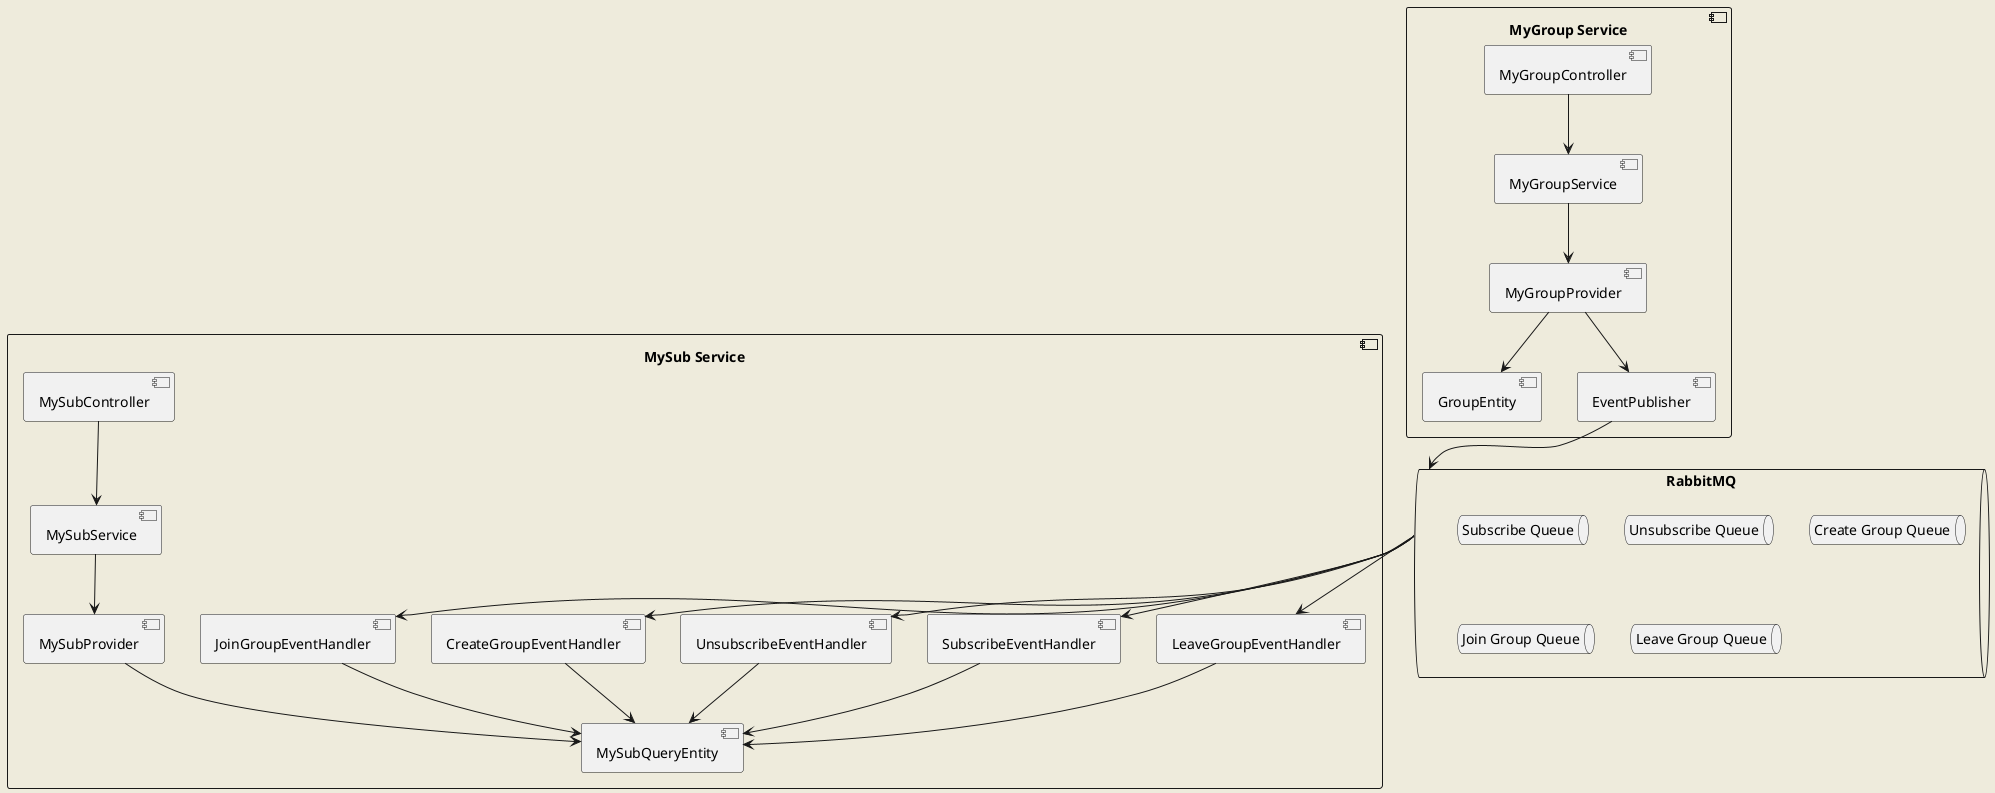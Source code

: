 @startuml
skinparam backgroundColor #EEEBDC
skinparam handwritten false

component "MyGroup Service" as MyGroup {
  [GroupEntity] as GroupEntity
  [MyGroupController] as MyGroupController
  [MyGroupService] as MyGroupService
  [MyGroupProvider] as MyGroupProvider
  [EventPublisher] as EventPublisher
}

component "MySub Service" as MySub {
  [MySubQueryEntity] as MySubQueryEntity
  [MySubController] as MySubController
  [MySubService] as MySubService
  [MySubProvider] as MySubProvider
  [SubscribeEventHandler] as SubscribeEventHandler
  [UnsubscribeEventHandler] as UnsubscribeEventHandler
  [CreateGroupEventHandler] as CreateGroupEventHandler
  [JoinGroupEventHandler] as JoinGroupEventHandler
  [LeaveGroupEventHandler] as LeaveGroupEventHandler
}

queue "RabbitMQ" as RabbitMQ {
  queue "Subscribe Queue" as SubscribeQueue
  queue "Unsubscribe Queue" as UnsubscribeQueue
  queue "Create Group Queue" as CreateGroupQueue
  queue "Join Group Queue" as JoinGroupQueue
  queue "Leave Group Queue" as LeaveGroupQueue
}

MyGroupController --> MyGroupService
MyGroupService --> MyGroupProvider
MyGroupProvider --> GroupEntity
MyGroupProvider --> EventPublisher

EventPublisher --> RabbitMQ

MySubController --> MySubService
MySubService --> MySubProvider
MySubProvider --> MySubQueryEntity

RabbitMQ --> SubscribeEventHandler
RabbitMQ --> UnsubscribeEventHandler
RabbitMQ --> CreateGroupEventHandler
RabbitMQ --> JoinGroupEventHandler
RabbitMQ --> LeaveGroupEventHandler

SubscribeEventHandler --> MySubQueryEntity
UnsubscribeEventHandler --> MySubQueryEntity
CreateGroupEventHandler --> MySubQueryEntity
JoinGroupEventHandler --> MySubQueryEntity
LeaveGroupEventHandler --> MySubQueryEntity
@enduml